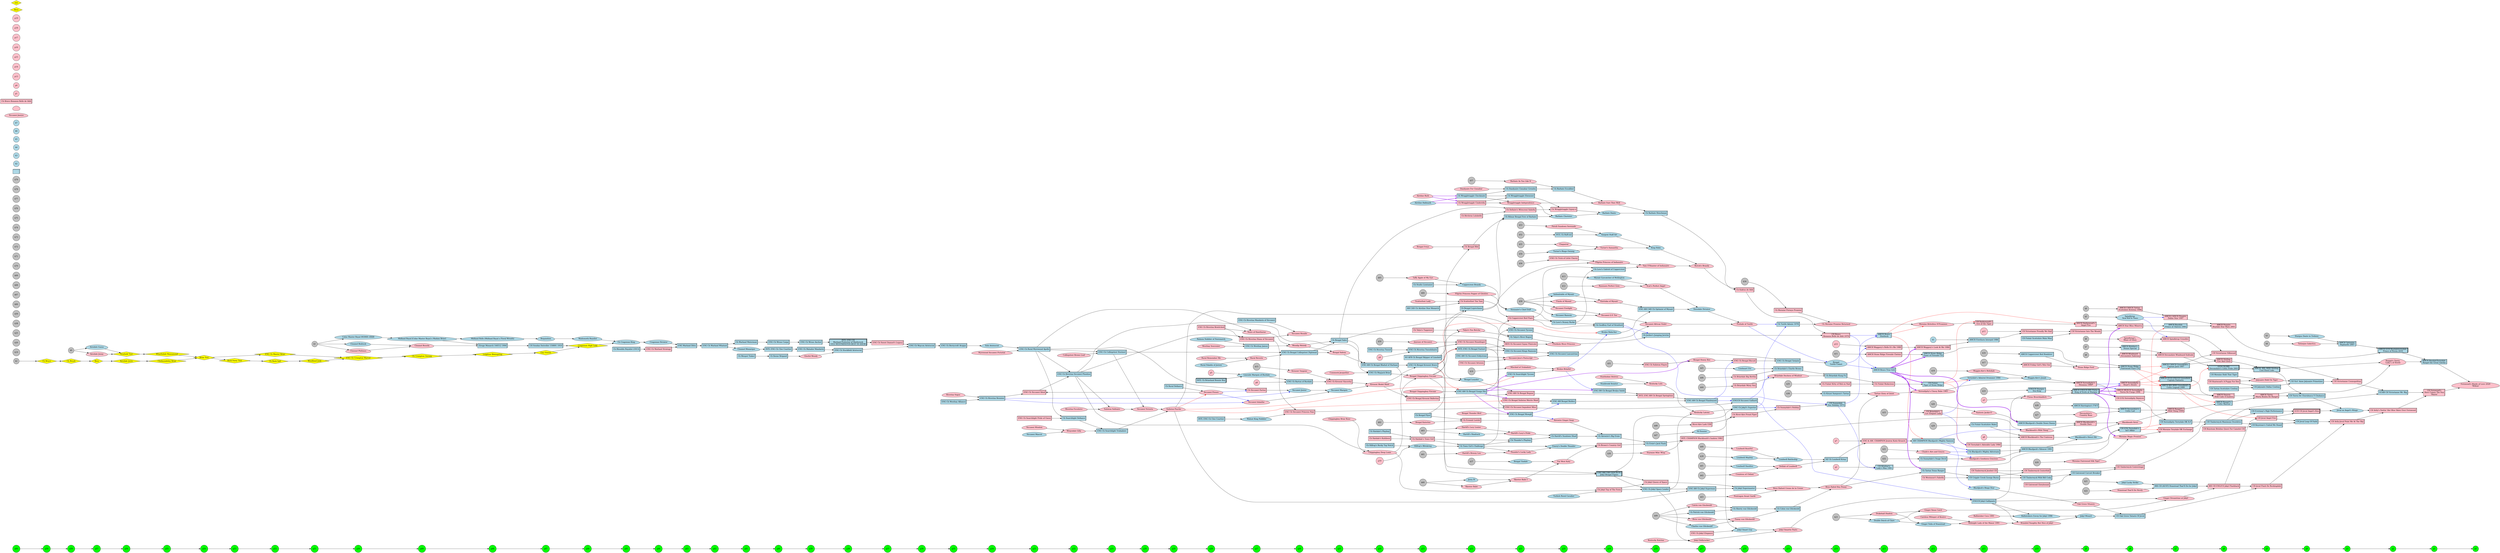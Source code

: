# http://www.graphviz.org/content/cluster

digraph G {

rankdir=LR;


node [style = filled, fillcolor=green, shape = circle]
g0; g1; g2; g3; g4; g5; g6; g7; g8; g9;
g10;g11;g12;g13;g14;g15;g16;g17;g18;g19;
g20;g21;g22;g23;g24;g25;g26;g27;g28;g29;
g30;g31;g32;g33;g34;g35;g36;g37;g38;g39;
g40;g41;g42;g43;g44;g45;g46;g47;g48;g49;
g50;g51;g52;g53;g54;g55;g56;g57;g58;g59;
g60;




node [style = filled, fillcolor=grey, shape=circle]

k0;k1;k2;k3;k4;k5;k6;k7;k8;k9
k10;k11;k12;k13;k14;k15;k16;k17;k18;k19
k20;k21;k22;k23;k24;k25;k26;k27;k28;k29
k30;k31;k32;k33;k34;k35;k36;k37;k38;k39
k40;k41;k42;k43;k44;k45;k46;k47;k48;k49
k50;k51;k52;k53;k54;k55;k56;k57;k58;k59
k60;k61;k62;k63;k64;k65;k66;k67;k68;k69
k70;k71;k72;k73;k74;k75;k76;k77;k78;k79

/* 35-170 (136), 177-231 (55), 252-357 (106), 367-455 (89) */

node [style = filled, fillcolor=lightblue, shape=box3d];

doc   [label="CH Sunnydale \nDoc Holiday 1975";];
tig   [label="CH Finlair \nTiger of Stone Ridge"];
sea   [label="ENGCH Stargus \nSea King"];
bravo [label="AMCH Bravo \nStarbuck"];
fame  [label="AMCH Stone Ridge \nFame of Fireside CD"];
scots [label="AMCH ENGCH BIS Florac \nKing of Scots at Stargus", style="filled,bold"];
tnt   [label="AMCH Harrington's T'N'T"];
man   [label="CH Brisline's \nLady's Man 1981"];
fly   [label="AMCH Stone Ridge \nFairewood Flyer CD"];
spec  [label="AMCH Brisline's \nHouse Special"];
lad [label="AMCH Devonshire's \nCeltic Lad"];
intl [label="CH (US) Terrydale's \nInt'l Affair"];
leg [label="AMCH BIS BISS Greenfield's \nCeltic Legend 1999", style="filled,bold"];
jack [label="AMCH CANCH Greenfield's \nCaptain Jack 1997"];
fan [label="AMCH ITCH ENGCH Greenfield \nCaptain Fantastic", style="filled,bold"];
thief [label="AMCH Reydale \nPrince of Thieves 1995"];
pride [label="GCH CH BIS \nDevonshire's Celtic Pride 2003", style="filled,bold"];
war [label="AMCH Rangel's \nCeltic Warrior"];
raf [label="AMCH Tatinejos \nRaphaello 2007"];
luke [label="AMCH, BIS, BISS Stirling \nCool Hand Luke", style="filled,bold"];
prin [label="AMCH GCH Reydaleterrydale \nPrince of Persia 2010", style="filled,bold"];
gats [label="AMCH ReydaleTerrydale \nRangel the Great Gatsby"];
jer [label="Ch Jerilee's Jumping Jericho"];
earl [label="Ch Geoffrey Earl of Stratford"];
hench [label="Ch Barbate Henchman"];
pant [label="ENGCH Jokyl Gallipants"];
sic [label="ENGCH Siccawei Galliard"];
flam [label="ENG AM Ch Bengal Flamboyant"]
bul [label="ENG AM Bengal Buldeo"];
fast [label="INTL ENG Ch Bengal Fastnet"];
mow [label="ENG Ch Bengal Mowgli"];
sah [label="ENG SW Ch Bengal Brulyn Sahib"];
kres [label="ENG Ch Bengal Kresent Brave"];
gun [label="ENG AM Ch Bengal Gunga Din"];
blad [label="ENG AM Ch Bengal Bladud of Harham"];
briar [label="ENG Ch Mayjack Briar"];
cour [label="INTL ENG Ch Clee Courtier"];
mrbig [label="GCHB CH Victorianne Mr. Big"];
pho [label="ENG Ch Riverina Siccawei Phoebus"];
grit [label="AMCH Bravo True Grit"];
tarq [label="ENG Ch Bengal Tarquin"];
lanc [label="ENG Ch Siccawei Lancastrian"];
ram [label="ENG Ch Siccawei Kings Ramsom"];
opt [label="ENG AM CAN Ch Optimist of Mynair"];
tyc [label="ENG Ch Siccawei Tycoon"];
ston [label="Ch Love's Stoney Burke"];
rrog [label="Ch Talyn's River Rogue"];
sabu [label="Ch Bengal Sabu"];
eddy [label="ENG AM Ch Siccawei Eddystone"];
chal [label="Ch Town Girl's Challenge"];
excal [label="Ch Barbate Excaliber"];
gabr [label="Ch Love's Gabriel of Coppercrest"];
styc [label="ENG Ch Searchlight Tycoon"];
dipl [label="ENG Ch Bengal Colliepriest Diplomat"];
bart [label="ENG Ch Barton of Burdale"];
stru [label="ENG Ch Searchlight Trubadore "];
storm [label="ENG Ch Colliepriest Stormer"];
wjam [label="ENG Ch Westhay Jamus"];
reun [label="ENG Ch Riverina Reunion"];
sdef [label="Ch Searchlight Defiance"];
apol [label="ENG Ch Rural Wyrewood Apollo"];
wall [label="ENG Ch Westhay Alliance"];
rdef [label="Ch Rural Defiance"];
bbon [label="INTL Ch Brineland Bonnie Boy" style="filled,bold"];
tweed [label="ENG Ch Riverina Tweedsbairn"];
twee [label="ENG Ch Riverina Tweed"];
smon [label="AM CAN Ch Aireline Star Monarch"];
bfly [label="Ch Bengal Flyer"];
mand [label="ENG Ch Riverina Mandarin of Siccawei"];
fere [label="Ch Bilmar Bengal Fere of Barbate"];
eben [label="Ch Wraggletaggle Ebenezer"];
grem [label="Ch Dandyaire Cinnabar Gremlin"];
check [label="Ch Wraggletaggle Checkmate"];
ruffo [label="INTL Ch Ruff-out"];
lepr [label="Ch Bengal Leprechaun"];
rroad [label="AMCH Coppercrest Red Roadster "];
ksam [label="Ch Kiryat Sampson's Tartan"];
hper [label="CH Evermay's High Performance"];
maxo [label="CH Timberwyck Maximum Overdrive"];
serter [label="CH Serendipity Terrydale HK X-F"];
that [label="BIS CH (AUST) Stanstead That'll Do for Jokyl"];
dddan [label="AMCH Blackjack's Double Down Danny"];
msam [label="AM CHAMPION Blackjack's Mighty Samson"];
ejfl [label="Ch Ernie's Jack Flash"];
bsil [label="AMCH Blackjack's Silencer 1991"];
bma [label="Ch Blackjack's Mighty Adversary"];
mako [label="Ch Finlair Scottshire Mako"];
odev [label="Ch Sunnydale's Osage Devil"];
jsup [label="ENG Ch Jokyl's Superior"];
abern [label="Ch Airewire's Big Ernie "];
sshad [label="Ch Hartill's Sundown Shad"];
lkrisp [label="NZ Ch Loudwell Krisp "];
kung [label="Ch Briardale Kung Fu"];
adonis [label="Ch Turith Adonis 1978"];
chbr [label="Ch Briardale's Charlie Brown "];
gluck [label="Ch Colon von Glückwold"];
thpl [label="Ch Thunder's Playboy"];
svgluck [label="Ch Sherry von Glückwold"];
jsupm [label="Ch Jokyl Supermaster"];
jsple [label="ENG Ch Jokyl Space Leader"];
figaro [label="ENG AM CAN GER DUTC\nJokyl Bengal Figaro" style="filled,bold"];
patr [label="Ch Patrick von Glückwald"];
jsuperman [label="ENG AM Ch Jokyl Superman"];
bskip [label="SO AFR Ch Bengal Skipper of Limebell"];  /* parents found at https://dogs.pedigreeonline.com/bengal-skipper-of-limebell-Kid0h7eq/pedigree */
topnot [label="Ch Hilltop's Rocky Top Notch"];
hplay [label="Ch Hatdale's Playboy"];
ltamer [label="Ch Studio Liontamer"];
atoppa [label="ENG Ch Berrycroft Atoppa"];
waris [label="ENG Ch Waycon Aristocrat"];
staris [label="ENG Ch Stockfield Aristocrat"];
mmand [label="ENG Ch Matador Mandarin"];
ccour [label="INTL ENG Ch Clee Courtier"];
warl [label="INTL ENG CH\nWarland Protector of Shelterock\n1933 WESTMINSTER BEST IN SHOW" style="filled,bold" penwidth=2];
wanch [label="ENG Ch Wrose Anchor"];
wcar [label="ENG Ch Wrose Cargo"];
wwat [label="Ch Warland Waterman"];
wwhat [label="ENG Ch Warland Whatnot"];
wdit [label="ENG Warland Ditto"];
rroya [label="Ch Rhosddu Royalist (1913)"];
sswiv [label="CH Soudan Swiveller 150891 1910"];
elmon [label="Elruge Monarch 144512 1904"];
ibrig [label="Ch Ileene Brigand"];
mespot [label="Ch Mespot Tinker"];
chub [label="CH Tierra De Churubusco Y Chubasco"];
gburn [label="CH Cripple Creek George Burns"];
cbrk [label="CH Gatewood Curcuit Breaker"];
wbcody [label="CH Timberwyck Wild Bill Cody"];
vjprime [label="CH Vict' Anne Jalynaire Primetime"];
jleap [label="CH Joval Leap Of Faith"]
kunite [label="CH Keystone's United We Stand"]
yatas [label="CH Oak Grove Yatasto Of Joval"]
smman [label="CH Finlair Scottshire Main Man"];
httig [label="CH Moraine Hold That Tiger"];
jdalc [label="CH Jalynaire Dallas Cowboy"];
tscow [label="CH Tartan Scottshire Cowboy"];
ttrang [label="Ch Tartan Texas Ranger"];
firint [label="AMCH Firethorn Interpid 1986"]
yyy [label=""]
yyy [label=""]


node [shape=egg]
hit   [label="Blackheath's Direct Hit"];
kid [label="Spindletop \nNew Kid In Town"];
dante [label="Stargus Dante in Treboss"];
comet [label="Bengal\nTurith Comet"];
nob [label="Walnut King Nobbler"];
lea [label="Bengal Leander"];
dict [label="Dovedale Dictator"];
bdan [label="Barbate Dante"];
hobo [label="King Hobo"];
baha [label="Brulyn Baha'dur"];
eyec [label="Mynair Eyecatcher of Wellington"];
sran [label="Siccawei Ransom"];
duff [label="Siouxaire's Chief Duff"];
chor [label="Barbate Chorister"];
staff [label="Sargent Staff Art"];
marq [label="Siccawei Marquis"];
jest [label="Siccawei Jester"];
marb [label="Lineside Marquis of Burdale"];
rpal [label="Rural Paladin of Joreen"];
nobb [label="Raimon Nobbler of Noremarsh"];
smasc [label="Siccawei Mascot"];
idom [label="Indomitable of Mynair"];
cbrand [label="Coppercrest Brandy"];
blitz [label="Hilltop's Blitzkrieg"];
roor [label="Turner's Ringo Oorang"];
jona [label="Waggin-Aire's Jonah"];
drum [label="Terrydale's Admiral Drummer 1984"];
awing [label="Joval on Angel's Wings"];
jluck [label="Jokyl Lucky Strike"];
dblth [label="Emery's Double Thunder"];
btin [label="Bengal Tindale"];
lbat [label="Loudwell Battleship"];
lmay [label="Loudwell Mayboy"];
ldand [label="Loudwell Dandino"];
lute [label="Lionheart Ute"];
hiten [label="Hi-Tension"];
sena [label="Stanbrook Senator"];
turkcav [label="Turkish Rural Cavalier"];
ahall [label="Aireline Hallmark"];
chvg [label="Charles von Glückwald"];
jer4 [label="Jerry IV"];
hshad [label="Hartill's Shadrack"];
saris [label="Solo Aristocrat"];
wroy [label="Wadsworth Royalist"];
requi [label="Requisition"];
mrollo [label="Midland Rollo (Midland Royal x Floral Wreath)"];
mroyal[label="Midland Royal [Colne Master Royal x Madam Briar]"];
coinmst [label="Colne Master Royal 093908 vXXIII"];
cdict [label="Cragsman Dictator"];
crking [label="Ch Cragsman King"];
airguess [label="Airedale Guess"]
cmonarq [label="Clonmel Monarque"];
clonbed [label="Clonmel Bedrock"];
jwiz [label="Jokyl Wizard"];
bjringo [label="BlackJack's Ringo Star"];
ddut  [label="Double Dutch of Clare"];
envoy [label="Ballintobers Envoy for Jokyl 1996"];
smguy [label="Jokyl Smart Guy"];
voila [label="Ginger Voila of Stanstead"];
yyy [label=""];
yyy [label=""];




node [shape=circle];
b1
b2
b3
b4
b5
b6
b7


node [fillcolor=pink shape=egg];

willow [label="Fernwood's Words of Love 2020\n'Willow'"];

flor [label="Florac Bruichladdich"];
ford [label="Stone Ridge Ford"];
rose [label="Devonshire's \nCountry Rose"];
blaze [label="Spindletop's \nBlaze of Glory"];
sirus [label="Blackheath Sirus"];
tat [label="Tatinejos Galactica"];
steel [label="Rangel's Tierra \nLady L of Steele"];
flin [label="Flintkote River Princess"];
brand [label="Borick's Brandy"];
fir [label="Bengal Chippinghey Fircone"];
thun [label="Bengal Thunder Bird"];
psy [label="Suliston Psyche"];
brim [label="Brulyn Brimful"];
mod [label="Kresent Model Maid"];
loam [label="Chippinghey Deep Loam"];
prel [label="Prelude of Turith"];
afr [label="Siccawei African Violet"];
jess [label="Siccawei Jess's Postscript"];
bee [label="Bengal Honey Bee"];
perf [label="Scat's Perfect Angel"];
qe2 [label="Siccawei Q E Too"];
well [label="Barbate Fare Thee Well"];
shan [label="Tam O'Shanter of Indianaire"];
cfir [label="Bengal Chippinghey Fircone"];
sal [label="Bengal Salena"];
trink [label="Katrinka of Mynair"];
gem [label="Ranmaeu Perfect Gem"];
misch [label="Mischief of Trubadore"];
melo [label="Mendip Melody"];
iol [label="Siccawei Iolanthe "];
tzyg [label="Kresent Tzygone"];
svic [label="Siccawei Victoria"];
rrev [label="Rural Reverie"];
noir [label="Noire of Hawthorne"];
pres [label="Siccawei Preses"];
wgil [label="Wraysdale Gilly"];
bleaf [label="Colliepriest Brown Leaf"];
remme [label="Rural Remember Me"];
souv [label="Westhay Souvenier"];
rvog [label="Riverina Vogue "];
cjack [label="Cummock Jacqueline"];
bros [label="Chippinghey Briar Rose"];
swisd [label="Siccawei Wisdom"];
ssoli [label="Suliston Solitaire"];
excl [label="Riverina Exculsive"];
sfire [label="Siccawei Firelight"];
betc [label="Talyn's You Betcha"];
sros [label="Siccawei Rosalie"];
tsam [label="Turner's Samantha"];
joy [label="Joyeuse of Siccawei"];
janr [label="Siccawei Janryn"];
slady [label="Scatterfoot Lady"];
asyo [label="Barbate As You Like It"];
wrind [label="Wraggletaggle Independence"];
fino [label="Finola of Mynair"];
ppep [label="Pilgrim Princess Pepper of Glenties"];
sund [label="Patsili Sundown Serenade"];
chap [label="Chaparral"];
pprin [label="Pilgrim Princess of Indianaire"];
babe [label="Serendipity's Classy Babe 1983"];
beka [label="Waggin-Aire's Rebekah"];
glorq [label="Tartan Glory of Quint"];
hey [label="Bryn Hafod Hey Penny"];
mprom [label="Moraine Magic Promise"];
gdream [label="Ginger Dreamtime at Jokyl"];
nice [label="Stanstead That'll Do Nicely"];
xmas [label="Ginger Xmas Carol"];
silkt [label="Moraine Fairewood Silk Tiger"];
bwild [label="Blackheath's Wild Thing"];
jackio [label="Santeric Jackie-O"];
wwisp [label="Starmist Wilo' Wisp"];
ggrac [label="Blackjack's Goodness Gracious "];
agrac [label="Chado's Airs and Graces"];
blprom [label="Moraine Britelites N'Promises"];
mpr [label="Ch Moraine Promise Returned"];
agsnap [label="Airewire Ginger Snap"];
fwkat [label="Far West Katy"];
dwind [label="Briardale Duchess of Windsor"];
creme [label="Bryn Haford Creme de la Creme"];
hlucpr [label="Hartill's Lucy's Pride"];
sbab1 [label="Skeeter Babe I"];
sbab0 [label="Skeeter Babe"];
thll [label="Thunder's Lucky Lady"];
deli [label="Delilah of Loudwell"];
lbout [label="Loudwell Boutiful "];
cchil [label="Countess of Chilam"];
fvgluck [label="Fanny von Glückwold"];
pag [label="Pentragon Avant Garde"];
klat [label="Kenlucky Latona"];
klulu [label="Kenlucky Lulu"];
hheir [label="Huntholme Heiress"];
catr [label="Catrin von Gluckwald"];
forcin [label="Dandyaire For Cinnabar "];
aruth [label="Aireline Ruth"];
rvg [label="Rivie von Glückwald"];
bkat [label="Bengal Katerina"];
brlou [label="Hartill's Breezy Lou"];
hlulo [label="Hartill's Lucy Louise "];
apley [label="Taffy Apple of My Eye"];
pict [label="Wyrewood Siccawei Pictorial "];
airjen [label="Airedale Jenny"];
clonres [label="Clonmel Reseda"];
clonphi [label="Clonmel Philimes"];
glwen [label="Gleeful Wendy"];
ovita [label="Oak Grove Vitamin"];
hotig [label="Jalynaire Hold On Tiger"];
diad [label="Drakehall Diadem"];
nbnice [label="Branded Naughty But Nice of Jokyl"];
mlman [label="Midnight Lady of the Manor 1991"];
spants [label="Jokyl Smartie Pants"];
drock [label="Jokyl Dollyrocker"];
kkat [label="Kentucky Katrina"];
coco [label="Ballintober Coco 1991"];
cwhis [label="Careless Whisper of Kenive"];
bfrey [label="Bengal Freya"]
xxx [label=""];
xxx [label=""];
xxx [label=""];




node [shape=box3d]

lov [label="CH Briardale's \nLov Elegant Lady"];
eve [label="CH Darbywood's \nEve of the Tiger"];
dip [label="AMCH Serendipity's \nHosanna 1989*"];
dare [label="AMCH Blackheath's \nDouble Dare"];
ador [label="CH Terrydale's Adorable Lady 1984"];
ang  [label="ANCH Darbywood's \nAngel Fire"];
des [label="AMCH Serendipity \nHeart's Desire"];
sab [label="AMCH Windward \nDevonshire Sabrosa"];
bliss [label="AMCH Star Bliss Minerva"];
kris [label="AMCH CANCH Tartan \nScottshire Kristina 1994"];
wind [label="AMCH Devonshire Windward Solitude"];
cross [label="AMCH Spindletop Crossfire"];
wild [label="AMCH Rangel's \nWild Thing 1999"];
fuego [label="AMCH MEXCH Serendipity \nTierra De Fuego 1994"];
star [label="AMCH CANCH Penaire \nDallas Star 1997"];
glor [label="AMCH Stirling \nFire And Glory"];
sw [label="AMCH Penaire \nReydale Star Wars 2001"];
bon [label="AMCH Tierra \nMaria Bonita De Rangel"];
danz [label="AMCH Danzon \nDedi Cado A Isadora"];
rayna [label="CH Fernwood's\nHere Comes The Sun\n'Rayna'"];
cact [label="Ch Kaktus de AAA"];
bell [label="CH Bravo\nBonanza Belle de AAA 1979"];
imp [label="ENG Ch Siccawei Impudent Miss"];
spr [label="INTL ENG AM Ch Bengal Springtime"];
pam [label="ENG Ch Siccawei Princess Pam"];
maid [label="ENG Ch Bengal Suliston Merrie Maid"];
beg [label="ENG AM Ch Bengal Begum"];
dia [label="ENG Ch Riverina Diana of Siccawei"];
bal [label="ENG Ch Bengal Kresent Ballerina"];
bew [label="ENG Ch Riverina Bewitched"];
bsk [label="CH Arily's Nuttin' But Blue Skies Over Fernwood"];
chel [label="AMCH Stone Ridge Fireside Chelsie"];
bisc [label="ENG Ch Bengal Biscuit"];
redf [label="Ch Coppercrest Red Flare"];
gyps [label="MEX Ch Siccawei Gypsy Flintcote"];
humd [label="ENG Ch Siccawei Humdinger"];
arte [label="ENG Ch Siccawei Artemis"];
sflay [label="ENG Ch Suliston Flayre"];
tita [label="Ch Scatterfoot Tim Tam"];
wgyp [label="Ch Wraggletaggle Gypsy-o"];
sinc [label="ENG Ch Kresent Sincerity"];
zari [label="Ch Siccawei Zarina"];
pgwen [label="ENG Ch Searchlight Pride of Gwen"];
htgirl [label="Ch Hatdale's Town Girl"];
wsab [label="Ch Dellaire's Wirecrest Sabella"];
cind [label="Ch Wraggletaggle Cinderella"];
lcher [label="ENG Ch Trick of Little Cherry"];
tupp [label="Ch Talyn's Tuppence"];
fgno [label="AMCH Friday Girl's Nite Out"];
bbel [label="Ch Bravo Bonanza Belle de AAA"];
fbod [label="Ch Finlair Bodacious"];
hkex [label="CH Moraine Terydale HK Exchange"];
jflash [label="BIS CH ENG/US Jokyl Flashback"];
cosie [label="CH Victorianne Cosmopolitan"];
cent [label="CH Timberwyck Centerstage"];
rejo [label="CH (US) Serendipity Rejoices"];
bisa [label="INTL CHAMPION Blackheath's Isadora 1982"];
kkrun [label="ENG & AM. CHAMPION Jenirox Katie Krunch "];
bcon [label="AMCH Blackheath's The Contessa "];
shol [label="Ch Sunnydale's Holiday"];
ppip [label="Ch River-Aire Proud Piper"];
bcgirl [label="Ch Brown's Country Girl"];
kitrek [label="Ch Finlair Kitty of Rek en Nad"];
putprom [label="Ch Moraine Putwyn Promise"];
erow [label="Ch Erowah Lorelei"];
bmsea [label="Ch Briardale Misty Sea"];
bbberth [label="Ch Briardale Big Bertha"];
rlark [label="River-Aire Lark CDX"];
jtop [label="Ch Jokyl Top of The Form"];
jqos [label="Ch Jokyl Queen of Space"];
bibi [label="Ch Bengal Bibi"];
blulu [label="Ch Birchrun Lulubelle"];
hkath [label="Ch Hatdale's Kathleen"];
sideal [label="ENG Ch Siccawei Ideal"];
swdam [label="ENG Ch Sweet Damsel's Legacy"];
wstrategy [label="ENG Ch Warland Strategy"];
pointme [label="CH Arily-Joval Point Me At The Sky"]
jezeb [label="CH Timberwyck Jezebel CD"]
afire [label="CH Joval Angel Fire"];
cfold [label="CH Timberwyck Centerfold"];
gglor [label="CH Gatewood Glorybound"];
vsilk [label="CH Victorianne Silkwood"];
vwood [label="CH Victorianne Into The Woods"];
fdr [label="CH Joval Flash De Rockingdale"];
kbq [label="CH Keystone Brisline Quest For Camelot CD"]
akiss [label="GCH CH Joval Angel's Kiss" style="filled,bold"];
pwh [label="CH Victorianne Proudly We Hail"];
pupd [label="CH Huntwood's A Puppy For Dee"];
wsabella [label="Ch Westmoor's Sabella"];
wlook [label="AMCH Waggery's Look At Me 1984"];
whello [label="AMCH Waggery's Hello It's Me 1980"];
jeleg [label="ENG Ch Jokyl Elegance"];
xxx [label=""];
xxx [label=""];
xxx [label=""];




node [shape=circle];
p1;p2;p3;p4;p5;p6;p7;p8;p9
p10;p11;p12;p13;p14;p15;p16;p17;p18;p19

{jleap,fdr}->pointme->bsk
{kunite,afire}->jleap
{yatas,jflash}->fdr
{jwiz,ovita}->yatas
nbnice->jwiz
pant->nbnice
mlman->nbnice
voila->mlman
cwhis->mlman
diad->voila
ddut->voila
pant->envoy->jwiz
coco->envoy
{maxo,kbq}->kunite

k3->dante
k4->tat
k5->kid
k6->blaze
k7->spec
k8->sab
k9->kris
k10->sea
p3->flor
spants->pant
smguy->spants
drock->spants

{gats, rayna}->willow
{mrbig, bsk}->rayna
jsple->drock
kkat->drock
flam->smguy
jeleg->smguy

{prin,steel}->gats

{raf,sw}->prin
{luke,bon}->{steel,chub}

{dante,tat}->raf
{thief,star}->sw
{pride,glor}->luke
{war,danz}->bon

intl->thief [color=red]
bliss->thief

kid->star [color=blue]
kris->star
leg->pride [color=red]
wind->pride

{jack,cross}->glor
leg->war [color=red]
wild->war

{fan,fuego}->danz


{man,ador}->intl
{ang}->bliss


{fly,des}->{leg,jack,fan} [color=red]

{spec,sab}->wind
blaze->cross
kid->cross [color=blue]
{lad,sirus}->wild
{dip}->fuego [color=blue]
{scots}->{bliss,fuego,des,mprom,rejo} [color=purple penwidth=3]

p2->man
tig->ador [color=red]
lov->ador [color=blue]

{sea,flor}->scots
bravo->ang [color=red]
eve->ang
{fame,ford}->{fly}
{dip}->des [color=blue]
{tnt,rose}->lad
{hit,dare}->sirus
{comet,bell}->bravo [color=blue]
{jer,cact}->bell
earl->jer [color=blue]
flin->jer

{hench,brand}->cact
{pant}->flor

{sic}->pant  [color=blue]
flam->sic [color=blue]
imp->sic

{bul,spr}->flam
{fast,pam}->imp
maid->bul
mow->bul [color=blue]
{sah,beg}->spr
kres->{fast,gun,baha} [color=red]
fir->fast

{nob,dia}->pam
gun->{mow,maid,sah,styc,bee} [color=purple penwidth=2]
thun->mow
psy->{maid,pres,styc} [color=red]

brim->sah [color=blue]

{lea,bal}->beg
{blad,mod}->bal
{blad,mod}->kres
{briar,loam}->fir
{cour}->nob
{pho,bew}->dia

chel->fame


k11->chel
{comet,bell}->grit [color=blue]
tarq->comet
prel->comet [color=blue]
{lanc,bisc}->tarq
{dict,afr}->prel
{ram,jess}->lanc
flam->bisc [color=blue]
bee->bisc

{opt,perf}->dict
{tyc,qe2}->afr
{ston,redf}->earl
{rrog,gyps}->flin
{bdan,well}->hench
{hobo,shan}->brand
{cfir}->gun
{sabu,sal}->blad
{baha,trink}->opt
{eyec,gem}->perf
k12->gem
k13->eyec
brim->baha [color=blue]

{marq,sinc}->mod
{styc,misch}->brim
k14->misch
{dipl,melo}->sabu
{dipl,melo}->sal
{jest,iol}->marq
{bart,tzyg}->sinc
{stru,svic}->psy
{storm,rrev}->dipl
{wjam,noir}->melo
reun->{jest,iol} [color=blue]
zari->jest
pres->{iol,zari} [color=blue]
{marb,p8}->bart
{sdef,wgil}->stru
{apol,bleaf}->storm
{rpal,remme}->rrev
{nobb,souv}->wjam
{apol,bew}->noir
{wall,rvog}->reun
apol->zari

rdef->pres
{bbon,p5}->marb
k15->tzyg
{pho,cjack}->briar
{pho,bros}->loam
{apol,pgwen}->sdef
{smasc,swisd}->wgil
{storm,ssoli}->svic
{pho,excl}->ssoli
{rroad,fgno}->ford
{k16}->rroad
{k17}->fgno
{jona,babe}->dip
{drum,beka}->jona
glorq->babe

{ksam,hey}->glorq
tig->drum [color=red]
lov->drum [color=blue]
k18->beka
fbod->tig

{chub,akiss}->awing
{awing}->bsk
{hper,afire}->akiss
{maxo,hkex}->hper
leg->afire [color=red]
jflash->afire

{maxo,cosie}->mrbig
{vjprime,vsilk}->cosie
{jdalc,hotig}->vjprime
{httig,pupd}->hotig
{tscow,pupd}->jdalc

{jack,vwood}->vsilk
{serter,cent}->maxo
intl->serter [color=red]
rejo->serter
{smman,pwh}->vwood
p12->whello->wlook->firint->pwh
doc->{whello,man} [color=blue]
b1->firint
p11->pwh

{cbrk,cfold}->cent
{gburn,jezeb}->{cfold,wbcody}
{ttrang,wsabella}->gburn
hey->ttrang
{wbcody,gglor}->cbrk
intl->hkex [color=red]
mprom->hkex

{that,gdream}->jflash
{jluck,nice}->that
k21->jluck
k22->nice
{pant,xmas}->gdream
k23->{ddut,diad}->xmas
silkt->mprom
k24->silkt
dip->rejo
{dddan, bwild}->dare

grit->{dddan,ttrang,wlook,fame,babe,tig} [color=purple penwidth=3]
jackio->dddan

k26->jackio
msam->bwild [color=blue]
msam->bjringo [color=blue]
bjringo->ovita
bisa->bwild

bravo->msam [color=red]
kkrun->msam


{ejfl,wwisp}->bisa
{bsil,bcon}->hit
{bma,ggrac}->bsil
{mako,p6}->bcon
{msam,agrac}->bma [color=blue]
odev->ggrac
agrac->ggrac [color=blue]

tig->eve [color=red]
blprom->eve

bravo->blprom  [color=red]
mpr->blprom

earl->doc [color=blue]
shol->doc

k27->rose
k28->tnt
jsup->shol [color=blue]
ppip->shol

k29->mako
{abern,bcgirl}->ejfl
k30->wwisp
k31->agrac
k32->odev
k33->lov
{sshad,agsnap}->abern
{dblth,fwkat}->bcgirl
{lkrisp,p7}->kkrun
{kung,kitrek}->fbod
{adonis,putprom}->mpr
{sic,prel}->adonis [color=blue]
k34->putprom
{chbr,dwind}->kung
k35->kitrek
{gluck,creme}->hey
k36->ksam
mow->agsnap [color=blue]
erow->agsnap
{bfly,bkat}->erow
k62->bkat

{thpl,hlucpr}->sshad
{chal,htgirl}->thpl
k63->{hshad,hlulo}->hlucpr

{btin,sbab1}->fwkat
{jer4,sbab0}->sbab1

k37->btin
{chal,thll}->dblth
{blitz,htgirl}->chal
{topnot,p10}->blitz
{hplay,hkath}->htgirl
{lbat,deli}->lkrisp
{lmay,lbout}->lbat
k39->lmay
k40->lbout
{ldand,cchil}->deli
k41->ldand
k42->cchil
{svgluck,fvgluck}->gluck
{jsupm,pag}->creme
k43->pag
jsup->dwind [color=blue]
bmsea->dwind

k44->bmsea
{lute,bbberth}->chbr
k45->lute
k46->bbberth
{hiten,rlark}->ppip

k47->hiten
k48->rlark

{figaro,klat}->jsup
{kres,fir}->figaro
{jsple,klulu}->klat
{sena,hheir}->klulu
{figaro,jtop}->jsple
{patr,catr}->svgluck
k49->{patr,catr}
{jsuperman,jqos}->jsupm
{jsple,psy}->jsuperman
{figaro,jtop}->jqos
{turkcav,loam}->jtop
{eddy,arte}->jess
{fast,humd}->ram
{tweed,joy}->humd
{twee,p9}->tweed
k50->joy
sflay->bee
k51->sflay
{staff,tsam}->hobo
{ruffo,sund}->staff
k52->ruffo
k53->sund
{roor,chap}->tsam
k54->roor
k55->chap
{gabr,pprin}->shan
{ston,redf}->gabr
{lepr,lcher}->pprin
k56->lcher
{bskip,fir}->lepr
{chor,wgyp}->bdan
{eben,wsab}->wgyp
{check,cind}->{eben,wrind}
{fere,wrind}->chor
{lepr,bibi}->fere
{kres,bfrey}->bibi
{sabu,blulu}->wsab
{excal,wrind}->well
{grem,asyo}->excal
{check,forcin}->grem
k57->asyo
{ahall,aruth}->{check,cind} [color=purple, penwidth=2]
{sabu,betc}->rrog
{bfly,tupp}->betc
{fast,sros}->gyps
{mand,dia}->sros
{duff,redf}->ston
{cbrand,ppep}->duff
{ltamer,apley}->cbrand
k65->apley
k64->ppep
{chal,tita}->redf
{smon,slady}->tita
{sran,sfire}->qe2
k58->{sran,sfire}
k58->{idom,fino}->trink
k49->{chvg,rvg}->fvgluck
{gun,psy}->tyc
{bskip,fir}->lea
k60->{jer4,sbab0}
{chal,brlou}->thll
k61->brlou
{apol,sideal}->pho
{reun,pres}->sideal
{saris,pict}->apol
{atoppa}->saris
wwhat->cmonarq->ccour->mmand->staris->waris->atoppa
swdam->waris
{warl}->swdam

k1->coinmst->mroyal->mrollo->requi->wroy->crking->cdict->wdit->wwhat->wwat->wcar->wanch->warl
rroya->wstrategy->wdit

node [fillcolor=yellow shape=diamond];

nbtest [label="Newbold Test"]
wrosa [label="Wharfedale Roseamond"]
brtest [label="Briar Test"]
mastbr [label="ENG Ch Master Briar"]
crmvl [label="ENG Ch Crompton Marvel"]
croor [label="Ch Crompton Oorang"]
lemain [label="Leighton Mainspring"]
gayflo [label="Gay Flossie"]
craghi [label="Cragsman High Lady"]

wjud [label="Woodland Judy"]
rsalt [label="Ch Rock Salt"]
rferr [label="Rock Ferry Test"]
chbriar [label="Cholmondeley Briar"]
airjer [label="Airedale Jerry"]
bess [label="Bess"]
brush [label="Ch Brush"]
bruce [label="Ch Bruce"]
ddd [label="xxx"]





k0->{airguess,airjen}->nbtest->wrosa->brtest->mastbr->crmvl->croor->lemain->gayflo->craghi->crking
k1->{clonbed,clonphi}->clonres->elmon->sswiv->craghi
mroyal->elmon
k2->bruce->brush->Bess->airjer->chbriar->brtest->rferr->rsalt->wjud->crmvl
mespot->ibrig->glwen->staris
g60->g59->g58->g57->g56->g55->g54->g53->g52->g51->g50
g50->g49->g48->g47->g46->g45->g44->g43->g42->g41->g40
g40->g39->g38->g37->g36->g35->g34->g33->g32->g31->g30
g30->g29->g28->g27->g26->g25->g24->g23->g22->g21->g20
g20->g19->g18->g17->g16->g15->g14->g13->g12->g11->g10
g10->g9->g8->g7->g6->g5->g4->g3->g2->g1->g0

{rank = same; g0, willow}
{rank = same; g1, gats, rayna}
{rank = same; g2, prin, bsk,steel,mrbig}
{rank = same; g3, cosie,awing,raf}
{rank = same; g4, akiss, chub}
{rank = same; g5,hper,bon,luke,afire}
{rank = same; g6, maxo,jflash}
{rank = same; g7, gdream,that}
{rank = same; g8, fuego}
{rank = same; g9, ang, ford, dare}
{rank = same; g10,  bwild,dddan}
{rank = same; g11, pant }
{rank = same; g17, bee }

/* fill in missing g15 and up entries


*/
}
